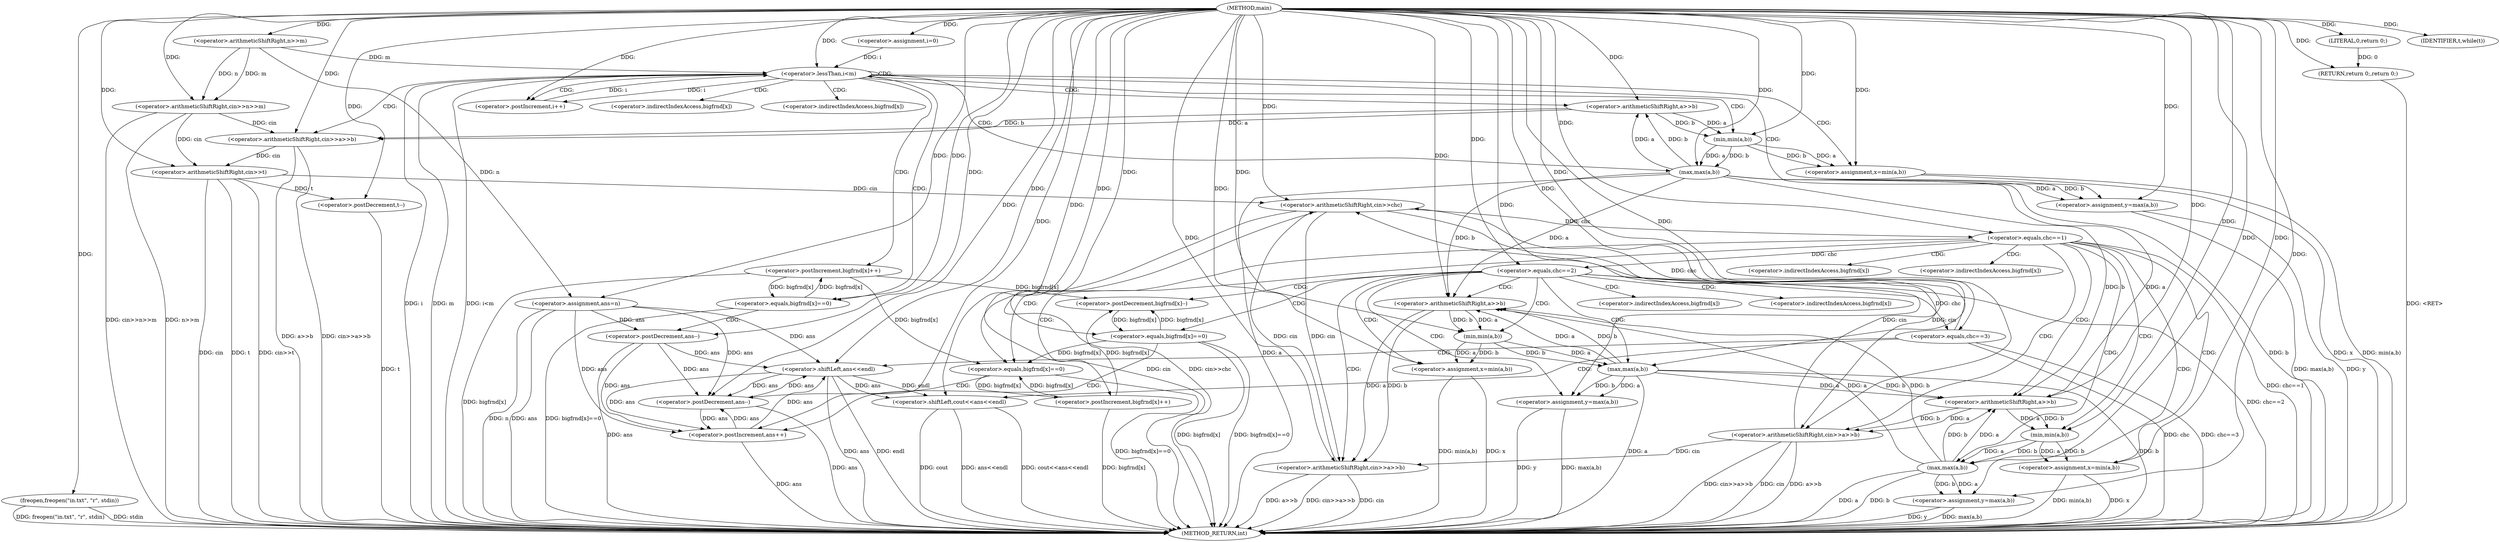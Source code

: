 digraph "main" {  
"1000102" [label = "(METHOD,main)" ]
"1000262" [label = "(METHOD_RETURN,int)" ]
"1000104" [label = "(freopen,freopen(\"in.txt\", \"r\", stdin))" ]
"1000110" [label = "(<operator>.arithmeticShiftRight,cin>>n>>m)" ]
"1000117" [label = "(<operator>.assignment,ans=n)" ]
"1000164" [label = "(<operator>.arithmeticShiftRight,cin>>t)" ]
"1000260" [label = "(RETURN,return 0;,return 0;)" ]
"1000122" [label = "(<operator>.assignment,i=0)" ]
"1000125" [label = "(<operator>.lessThan,i<m)" ]
"1000128" [label = "(<operator>.postIncrement,i++)" ]
"1000168" [label = "(IDENTIFIER,t,while(t))" ]
"1000261" [label = "(LITERAL,0,return 0;)" ]
"1000112" [label = "(<operator>.arithmeticShiftRight,n>>m)" ]
"1000133" [label = "(<operator>.arithmeticShiftRight,cin>>a>>b)" ]
"1000139" [label = "(<operator>.assignment,x=min(a,b))" ]
"1000145" [label = "(<operator>.assignment,y=max(a,b))" ]
"1000159" [label = "(<operator>.postIncrement,bigfrnd[x]++)" ]
"1000171" [label = "(<operator>.arithmeticShiftRight,cin>>chc)" ]
"1000258" [label = "(<operator>.postDecrement,t--)" ]
"1000151" [label = "(<operator>.equals,bigfrnd[x]==0)" ]
"1000175" [label = "(<operator>.equals,chc==1)" ]
"1000212" [label = "(<operator>.equals,chc==2)" ]
"1000249" [label = "(<operator>.equals,chc==3)" ]
"1000135" [label = "(<operator>.arithmeticShiftRight,a>>b)" ]
"1000141" [label = "(min,min(a,b))" ]
"1000147" [label = "(max,max(a,b))" ]
"1000157" [label = "(<operator>.postDecrement,ans--)" ]
"1000181" [label = "(<operator>.arithmeticShiftRight,cin>>a>>b)" ]
"1000187" [label = "(<operator>.assignment,x=min(a,b))" ]
"1000193" [label = "(<operator>.assignment,y=max(a,b))" ]
"1000207" [label = "(<operator>.postIncrement,bigfrnd[x]++)" ]
"1000218" [label = "(<operator>.arithmeticShiftRight,cin>>a>>b)" ]
"1000224" [label = "(<operator>.assignment,x=min(a,b))" ]
"1000230" [label = "(<operator>.assignment,y=max(a,b))" ]
"1000235" [label = "(<operator>.postDecrement,bigfrnd[x]--)" ]
"1000253" [label = "(<operator>.shiftLeft,cout<<ans<<endl)" ]
"1000199" [label = "(<operator>.equals,bigfrnd[x]==0)" ]
"1000240" [label = "(<operator>.equals,bigfrnd[x]==0)" ]
"1000183" [label = "(<operator>.arithmeticShiftRight,a>>b)" ]
"1000189" [label = "(min,min(a,b))" ]
"1000195" [label = "(max,max(a,b))" ]
"1000205" [label = "(<operator>.postDecrement,ans--)" ]
"1000220" [label = "(<operator>.arithmeticShiftRight,a>>b)" ]
"1000226" [label = "(min,min(a,b))" ]
"1000232" [label = "(max,max(a,b))" ]
"1000246" [label = "(<operator>.postIncrement,ans++)" ]
"1000255" [label = "(<operator>.shiftLeft,ans<<endl)" ]
"1000160" [label = "(<operator>.indirectIndexAccess,bigfrnd[x])" ]
"1000152" [label = "(<operator>.indirectIndexAccess,bigfrnd[x])" ]
"1000208" [label = "(<operator>.indirectIndexAccess,bigfrnd[x])" ]
"1000236" [label = "(<operator>.indirectIndexAccess,bigfrnd[x])" ]
"1000200" [label = "(<operator>.indirectIndexAccess,bigfrnd[x])" ]
"1000241" [label = "(<operator>.indirectIndexAccess,bigfrnd[x])" ]
  "1000104" -> "1000262"  [ label = "DDG: freopen(\"in.txt\", \"r\", stdin)"] 
  "1000110" -> "1000262"  [ label = "DDG: n>>m"] 
  "1000110" -> "1000262"  [ label = "DDG: cin>>n>>m"] 
  "1000117" -> "1000262"  [ label = "DDG: ans"] 
  "1000117" -> "1000262"  [ label = "DDG: n"] 
  "1000125" -> "1000262"  [ label = "DDG: i"] 
  "1000125" -> "1000262"  [ label = "DDG: m"] 
  "1000125" -> "1000262"  [ label = "DDG: i<m"] 
  "1000164" -> "1000262"  [ label = "DDG: cin"] 
  "1000164" -> "1000262"  [ label = "DDG: t"] 
  "1000164" -> "1000262"  [ label = "DDG: cin>>t"] 
  "1000171" -> "1000262"  [ label = "DDG: cin"] 
  "1000171" -> "1000262"  [ label = "DDG: cin>>chc"] 
  "1000175" -> "1000262"  [ label = "DDG: chc==1"] 
  "1000181" -> "1000262"  [ label = "DDG: cin"] 
  "1000181" -> "1000262"  [ label = "DDG: a>>b"] 
  "1000181" -> "1000262"  [ label = "DDG: cin>>a>>b"] 
  "1000187" -> "1000262"  [ label = "DDG: x"] 
  "1000187" -> "1000262"  [ label = "DDG: min(a,b)"] 
  "1000193" -> "1000262"  [ label = "DDG: y"] 
  "1000195" -> "1000262"  [ label = "DDG: a"] 
  "1000195" -> "1000262"  [ label = "DDG: b"] 
  "1000193" -> "1000262"  [ label = "DDG: max(a,b)"] 
  "1000199" -> "1000262"  [ label = "DDG: bigfrnd[x]==0"] 
  "1000205" -> "1000262"  [ label = "DDG: ans"] 
  "1000207" -> "1000262"  [ label = "DDG: bigfrnd[x]"] 
  "1000212" -> "1000262"  [ label = "DDG: chc==2"] 
  "1000218" -> "1000262"  [ label = "DDG: cin"] 
  "1000218" -> "1000262"  [ label = "DDG: a>>b"] 
  "1000218" -> "1000262"  [ label = "DDG: cin>>a>>b"] 
  "1000224" -> "1000262"  [ label = "DDG: x"] 
  "1000224" -> "1000262"  [ label = "DDG: min(a,b)"] 
  "1000230" -> "1000262"  [ label = "DDG: y"] 
  "1000232" -> "1000262"  [ label = "DDG: a"] 
  "1000232" -> "1000262"  [ label = "DDG: b"] 
  "1000230" -> "1000262"  [ label = "DDG: max(a,b)"] 
  "1000240" -> "1000262"  [ label = "DDG: bigfrnd[x]"] 
  "1000240" -> "1000262"  [ label = "DDG: bigfrnd[x]==0"] 
  "1000246" -> "1000262"  [ label = "DDG: ans"] 
  "1000249" -> "1000262"  [ label = "DDG: chc"] 
  "1000249" -> "1000262"  [ label = "DDG: chc==3"] 
  "1000255" -> "1000262"  [ label = "DDG: ans"] 
  "1000253" -> "1000262"  [ label = "DDG: ans<<endl"] 
  "1000253" -> "1000262"  [ label = "DDG: cout<<ans<<endl"] 
  "1000258" -> "1000262"  [ label = "DDG: t"] 
  "1000133" -> "1000262"  [ label = "DDG: a>>b"] 
  "1000133" -> "1000262"  [ label = "DDG: cin>>a>>b"] 
  "1000139" -> "1000262"  [ label = "DDG: x"] 
  "1000139" -> "1000262"  [ label = "DDG: min(a,b)"] 
  "1000145" -> "1000262"  [ label = "DDG: y"] 
  "1000147" -> "1000262"  [ label = "DDG: a"] 
  "1000147" -> "1000262"  [ label = "DDG: b"] 
  "1000145" -> "1000262"  [ label = "DDG: max(a,b)"] 
  "1000151" -> "1000262"  [ label = "DDG: bigfrnd[x]==0"] 
  "1000157" -> "1000262"  [ label = "DDG: ans"] 
  "1000159" -> "1000262"  [ label = "DDG: bigfrnd[x]"] 
  "1000260" -> "1000262"  [ label = "DDG: <RET>"] 
  "1000253" -> "1000262"  [ label = "DDG: cout"] 
  "1000255" -> "1000262"  [ label = "DDG: endl"] 
  "1000104" -> "1000262"  [ label = "DDG: stdin"] 
  "1000112" -> "1000117"  [ label = "DDG: n"] 
  "1000102" -> "1000117"  [ label = "DDG: "] 
  "1000261" -> "1000260"  [ label = "DDG: 0"] 
  "1000102" -> "1000260"  [ label = "DDG: "] 
  "1000102" -> "1000104"  [ label = "DDG: "] 
  "1000102" -> "1000110"  [ label = "DDG: "] 
  "1000112" -> "1000110"  [ label = "DDG: n"] 
  "1000112" -> "1000110"  [ label = "DDG: m"] 
  "1000102" -> "1000122"  [ label = "DDG: "] 
  "1000110" -> "1000164"  [ label = "DDG: cin"] 
  "1000133" -> "1000164"  [ label = "DDG: cin"] 
  "1000102" -> "1000164"  [ label = "DDG: "] 
  "1000102" -> "1000168"  [ label = "DDG: "] 
  "1000102" -> "1000261"  [ label = "DDG: "] 
  "1000102" -> "1000112"  [ label = "DDG: "] 
  "1000122" -> "1000125"  [ label = "DDG: i"] 
  "1000128" -> "1000125"  [ label = "DDG: i"] 
  "1000102" -> "1000125"  [ label = "DDG: "] 
  "1000112" -> "1000125"  [ label = "DDG: m"] 
  "1000125" -> "1000128"  [ label = "DDG: i"] 
  "1000102" -> "1000128"  [ label = "DDG: "] 
  "1000141" -> "1000139"  [ label = "DDG: a"] 
  "1000141" -> "1000139"  [ label = "DDG: b"] 
  "1000147" -> "1000145"  [ label = "DDG: a"] 
  "1000147" -> "1000145"  [ label = "DDG: b"] 
  "1000110" -> "1000133"  [ label = "DDG: cin"] 
  "1000102" -> "1000133"  [ label = "DDG: "] 
  "1000135" -> "1000133"  [ label = "DDG: b"] 
  "1000135" -> "1000133"  [ label = "DDG: a"] 
  "1000102" -> "1000139"  [ label = "DDG: "] 
  "1000102" -> "1000145"  [ label = "DDG: "] 
  "1000151" -> "1000159"  [ label = "DDG: bigfrnd[x]"] 
  "1000164" -> "1000171"  [ label = "DDG: cin"] 
  "1000181" -> "1000171"  [ label = "DDG: cin"] 
  "1000218" -> "1000171"  [ label = "DDG: cin"] 
  "1000102" -> "1000171"  [ label = "DDG: "] 
  "1000249" -> "1000171"  [ label = "DDG: chc"] 
  "1000164" -> "1000258"  [ label = "DDG: t"] 
  "1000102" -> "1000258"  [ label = "DDG: "] 
  "1000147" -> "1000135"  [ label = "DDG: a"] 
  "1000102" -> "1000135"  [ label = "DDG: "] 
  "1000147" -> "1000135"  [ label = "DDG: b"] 
  "1000135" -> "1000141"  [ label = "DDG: a"] 
  "1000102" -> "1000141"  [ label = "DDG: "] 
  "1000135" -> "1000141"  [ label = "DDG: b"] 
  "1000141" -> "1000147"  [ label = "DDG: a"] 
  "1000102" -> "1000147"  [ label = "DDG: "] 
  "1000141" -> "1000147"  [ label = "DDG: b"] 
  "1000159" -> "1000151"  [ label = "DDG: bigfrnd[x]"] 
  "1000102" -> "1000151"  [ label = "DDG: "] 
  "1000171" -> "1000175"  [ label = "DDG: chc"] 
  "1000102" -> "1000175"  [ label = "DDG: "] 
  "1000189" -> "1000187"  [ label = "DDG: b"] 
  "1000189" -> "1000187"  [ label = "DDG: a"] 
  "1000195" -> "1000193"  [ label = "DDG: b"] 
  "1000195" -> "1000193"  [ label = "DDG: a"] 
  "1000175" -> "1000212"  [ label = "DDG: chc"] 
  "1000102" -> "1000212"  [ label = "DDG: "] 
  "1000226" -> "1000224"  [ label = "DDG: a"] 
  "1000226" -> "1000224"  [ label = "DDG: b"] 
  "1000232" -> "1000230"  [ label = "DDG: b"] 
  "1000232" -> "1000230"  [ label = "DDG: a"] 
  "1000212" -> "1000249"  [ label = "DDG: chc"] 
  "1000102" -> "1000249"  [ label = "DDG: "] 
  "1000117" -> "1000157"  [ label = "DDG: ans"] 
  "1000102" -> "1000157"  [ label = "DDG: "] 
  "1000171" -> "1000181"  [ label = "DDG: cin"] 
  "1000102" -> "1000181"  [ label = "DDG: "] 
  "1000183" -> "1000181"  [ label = "DDG: a"] 
  "1000183" -> "1000181"  [ label = "DDG: b"] 
  "1000102" -> "1000187"  [ label = "DDG: "] 
  "1000102" -> "1000193"  [ label = "DDG: "] 
  "1000199" -> "1000207"  [ label = "DDG: bigfrnd[x]"] 
  "1000171" -> "1000218"  [ label = "DDG: cin"] 
  "1000181" -> "1000218"  [ label = "DDG: cin"] 
  "1000102" -> "1000218"  [ label = "DDG: "] 
  "1000220" -> "1000218"  [ label = "DDG: b"] 
  "1000220" -> "1000218"  [ label = "DDG: a"] 
  "1000102" -> "1000224"  [ label = "DDG: "] 
  "1000102" -> "1000230"  [ label = "DDG: "] 
  "1000207" -> "1000235"  [ label = "DDG: bigfrnd[x]"] 
  "1000240" -> "1000235"  [ label = "DDG: bigfrnd[x]"] 
  "1000159" -> "1000235"  [ label = "DDG: bigfrnd[x]"] 
  "1000102" -> "1000253"  [ label = "DDG: "] 
  "1000255" -> "1000253"  [ label = "DDG: ans"] 
  "1000255" -> "1000253"  [ label = "DDG: endl"] 
  "1000195" -> "1000183"  [ label = "DDG: a"] 
  "1000232" -> "1000183"  [ label = "DDG: a"] 
  "1000147" -> "1000183"  [ label = "DDG: a"] 
  "1000102" -> "1000183"  [ label = "DDG: "] 
  "1000195" -> "1000183"  [ label = "DDG: b"] 
  "1000232" -> "1000183"  [ label = "DDG: b"] 
  "1000147" -> "1000183"  [ label = "DDG: b"] 
  "1000183" -> "1000189"  [ label = "DDG: a"] 
  "1000102" -> "1000189"  [ label = "DDG: "] 
  "1000183" -> "1000189"  [ label = "DDG: b"] 
  "1000189" -> "1000195"  [ label = "DDG: a"] 
  "1000102" -> "1000195"  [ label = "DDG: "] 
  "1000189" -> "1000195"  [ label = "DDG: b"] 
  "1000207" -> "1000199"  [ label = "DDG: bigfrnd[x]"] 
  "1000240" -> "1000199"  [ label = "DDG: bigfrnd[x]"] 
  "1000159" -> "1000199"  [ label = "DDG: bigfrnd[x]"] 
  "1000102" -> "1000199"  [ label = "DDG: "] 
  "1000195" -> "1000220"  [ label = "DDG: a"] 
  "1000232" -> "1000220"  [ label = "DDG: a"] 
  "1000147" -> "1000220"  [ label = "DDG: a"] 
  "1000102" -> "1000220"  [ label = "DDG: "] 
  "1000195" -> "1000220"  [ label = "DDG: b"] 
  "1000232" -> "1000220"  [ label = "DDG: b"] 
  "1000147" -> "1000220"  [ label = "DDG: b"] 
  "1000220" -> "1000226"  [ label = "DDG: a"] 
  "1000102" -> "1000226"  [ label = "DDG: "] 
  "1000220" -> "1000226"  [ label = "DDG: b"] 
  "1000226" -> "1000232"  [ label = "DDG: a"] 
  "1000102" -> "1000232"  [ label = "DDG: "] 
  "1000226" -> "1000232"  [ label = "DDG: b"] 
  "1000235" -> "1000240"  [ label = "DDG: bigfrnd[x]"] 
  "1000102" -> "1000240"  [ label = "DDG: "] 
  "1000117" -> "1000255"  [ label = "DDG: ans"] 
  "1000205" -> "1000255"  [ label = "DDG: ans"] 
  "1000246" -> "1000255"  [ label = "DDG: ans"] 
  "1000157" -> "1000255"  [ label = "DDG: ans"] 
  "1000102" -> "1000255"  [ label = "DDG: "] 
  "1000117" -> "1000205"  [ label = "DDG: ans"] 
  "1000246" -> "1000205"  [ label = "DDG: ans"] 
  "1000255" -> "1000205"  [ label = "DDG: ans"] 
  "1000157" -> "1000205"  [ label = "DDG: ans"] 
  "1000102" -> "1000205"  [ label = "DDG: "] 
  "1000117" -> "1000246"  [ label = "DDG: ans"] 
  "1000205" -> "1000246"  [ label = "DDG: ans"] 
  "1000255" -> "1000246"  [ label = "DDG: ans"] 
  "1000157" -> "1000246"  [ label = "DDG: ans"] 
  "1000102" -> "1000246"  [ label = "DDG: "] 
  "1000125" -> "1000125"  [ label = "CDG: "] 
  "1000125" -> "1000128"  [ label = "CDG: "] 
  "1000125" -> "1000141"  [ label = "CDG: "] 
  "1000125" -> "1000139"  [ label = "CDG: "] 
  "1000125" -> "1000133"  [ label = "CDG: "] 
  "1000125" -> "1000151"  [ label = "CDG: "] 
  "1000125" -> "1000145"  [ label = "CDG: "] 
  "1000125" -> "1000160"  [ label = "CDG: "] 
  "1000125" -> "1000152"  [ label = "CDG: "] 
  "1000125" -> "1000135"  [ label = "CDG: "] 
  "1000125" -> "1000159"  [ label = "CDG: "] 
  "1000125" -> "1000147"  [ label = "CDG: "] 
  "1000151" -> "1000157"  [ label = "CDG: "] 
  "1000175" -> "1000200"  [ label = "CDG: "] 
  "1000175" -> "1000208"  [ label = "CDG: "] 
  "1000175" -> "1000199"  [ label = "CDG: "] 
  "1000175" -> "1000183"  [ label = "CDG: "] 
  "1000175" -> "1000187"  [ label = "CDG: "] 
  "1000175" -> "1000195"  [ label = "CDG: "] 
  "1000175" -> "1000189"  [ label = "CDG: "] 
  "1000175" -> "1000207"  [ label = "CDG: "] 
  "1000175" -> "1000193"  [ label = "CDG: "] 
  "1000175" -> "1000181"  [ label = "CDG: "] 
  "1000212" -> "1000236"  [ label = "CDG: "] 
  "1000212" -> "1000235"  [ label = "CDG: "] 
  "1000212" -> "1000220"  [ label = "CDG: "] 
  "1000212" -> "1000224"  [ label = "CDG: "] 
  "1000212" -> "1000240"  [ label = "CDG: "] 
  "1000212" -> "1000226"  [ label = "CDG: "] 
  "1000212" -> "1000232"  [ label = "CDG: "] 
  "1000212" -> "1000230"  [ label = "CDG: "] 
  "1000212" -> "1000218"  [ label = "CDG: "] 
  "1000212" -> "1000241"  [ label = "CDG: "] 
  "1000249" -> "1000255"  [ label = "CDG: "] 
  "1000249" -> "1000253"  [ label = "CDG: "] 
  "1000199" -> "1000205"  [ label = "CDG: "] 
  "1000240" -> "1000246"  [ label = "CDG: "] 
}
